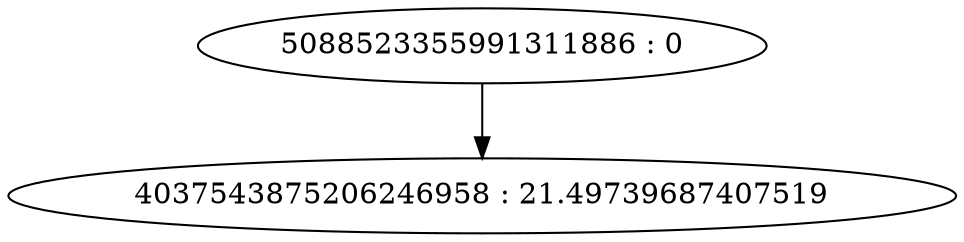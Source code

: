 digraph "plots/tree_26.dot" {
	0 [label="5088523355991311886 : 0"]
	1 [label="4037543875206246958 : 21.49739687407519"]
	0 -> 1
}
